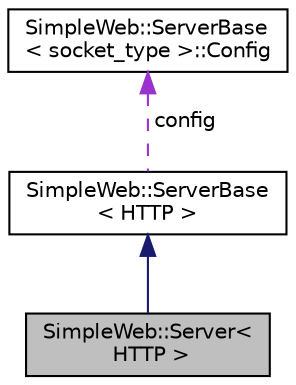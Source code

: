 digraph "SimpleWeb::Server&lt; HTTP &gt;"
{
  edge [fontname="Helvetica",fontsize="10",labelfontname="Helvetica",labelfontsize="10"];
  node [fontname="Helvetica",fontsize="10",shape=record];
  Node1 [label="SimpleWeb::Server\<\l HTTP \>",height=0.2,width=0.4,color="black", fillcolor="grey75", style="filled", fontcolor="black"];
  Node2 -> Node1 [dir="back",color="midnightblue",fontsize="10",style="solid"];
  Node2 [label="SimpleWeb::ServerBase\l\< HTTP \>",height=0.2,width=0.4,color="black", fillcolor="white", style="filled",URL="$classSimpleWeb_1_1ServerBase.html"];
  Node3 -> Node2 [dir="back",color="darkorchid3",fontsize="10",style="dashed",label=" config" ];
  Node3 [label="SimpleWeb::ServerBase\l\< socket_type \>::Config",height=0.2,width=0.4,color="black", fillcolor="white", style="filled",URL="$classSimpleWeb_1_1ServerBase_1_1Config.html"];
}
